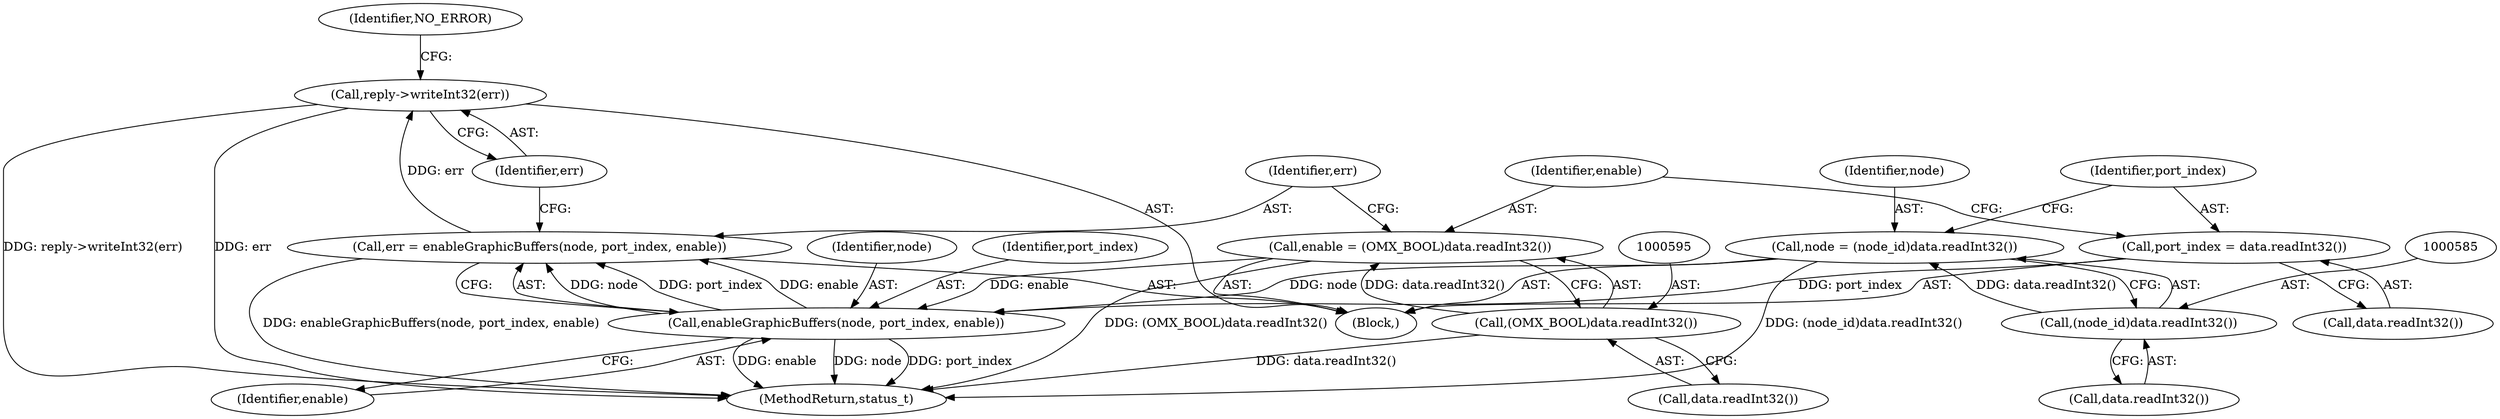 digraph "0_Android_db829699d3293f254a7387894303451a91278986@API" {
"1000604" [label="(Call,reply->writeInt32(err))"];
"1000598" [label="(Call,err = enableGraphicBuffers(node, port_index, enable))"];
"1000600" [label="(Call,enableGraphicBuffers(node, port_index, enable))"];
"1000582" [label="(Call,node = (node_id)data.readInt32())"];
"1000584" [label="(Call,(node_id)data.readInt32())"];
"1000588" [label="(Call,port_index = data.readInt32())"];
"1000592" [label="(Call,enable = (OMX_BOOL)data.readInt32())"];
"1000594" [label="(Call,(OMX_BOOL)data.readInt32())"];
"1000605" [label="(Identifier,err)"];
"1000576" [label="(Block,)"];
"1000596" [label="(Call,data.readInt32())"];
"1000598" [label="(Call,err = enableGraphicBuffers(node, port_index, enable))"];
"1000599" [label="(Identifier,err)"];
"1000592" [label="(Call,enable = (OMX_BOOL)data.readInt32())"];
"1000589" [label="(Identifier,port_index)"];
"1000584" [label="(Call,(node_id)data.readInt32())"];
"1000600" [label="(Call,enableGraphicBuffers(node, port_index, enable))"];
"1000583" [label="(Identifier,node)"];
"1000604" [label="(Call,reply->writeInt32(err))"];
"1000588" [label="(Call,port_index = data.readInt32())"];
"1000601" [label="(Identifier,node)"];
"1001353" [label="(MethodReturn,status_t)"];
"1000593" [label="(Identifier,enable)"];
"1000607" [label="(Identifier,NO_ERROR)"];
"1000602" [label="(Identifier,port_index)"];
"1000586" [label="(Call,data.readInt32())"];
"1000582" [label="(Call,node = (node_id)data.readInt32())"];
"1000590" [label="(Call,data.readInt32())"];
"1000594" [label="(Call,(OMX_BOOL)data.readInt32())"];
"1000603" [label="(Identifier,enable)"];
"1000604" -> "1000576"  [label="AST: "];
"1000604" -> "1000605"  [label="CFG: "];
"1000605" -> "1000604"  [label="AST: "];
"1000607" -> "1000604"  [label="CFG: "];
"1000604" -> "1001353"  [label="DDG: reply->writeInt32(err)"];
"1000604" -> "1001353"  [label="DDG: err"];
"1000598" -> "1000604"  [label="DDG: err"];
"1000598" -> "1000576"  [label="AST: "];
"1000598" -> "1000600"  [label="CFG: "];
"1000599" -> "1000598"  [label="AST: "];
"1000600" -> "1000598"  [label="AST: "];
"1000605" -> "1000598"  [label="CFG: "];
"1000598" -> "1001353"  [label="DDG: enableGraphicBuffers(node, port_index, enable)"];
"1000600" -> "1000598"  [label="DDG: node"];
"1000600" -> "1000598"  [label="DDG: port_index"];
"1000600" -> "1000598"  [label="DDG: enable"];
"1000600" -> "1000603"  [label="CFG: "];
"1000601" -> "1000600"  [label="AST: "];
"1000602" -> "1000600"  [label="AST: "];
"1000603" -> "1000600"  [label="AST: "];
"1000600" -> "1001353"  [label="DDG: port_index"];
"1000600" -> "1001353"  [label="DDG: enable"];
"1000600" -> "1001353"  [label="DDG: node"];
"1000582" -> "1000600"  [label="DDG: node"];
"1000588" -> "1000600"  [label="DDG: port_index"];
"1000592" -> "1000600"  [label="DDG: enable"];
"1000582" -> "1000576"  [label="AST: "];
"1000582" -> "1000584"  [label="CFG: "];
"1000583" -> "1000582"  [label="AST: "];
"1000584" -> "1000582"  [label="AST: "];
"1000589" -> "1000582"  [label="CFG: "];
"1000582" -> "1001353"  [label="DDG: (node_id)data.readInt32()"];
"1000584" -> "1000582"  [label="DDG: data.readInt32()"];
"1000584" -> "1000586"  [label="CFG: "];
"1000585" -> "1000584"  [label="AST: "];
"1000586" -> "1000584"  [label="AST: "];
"1000588" -> "1000576"  [label="AST: "];
"1000588" -> "1000590"  [label="CFG: "];
"1000589" -> "1000588"  [label="AST: "];
"1000590" -> "1000588"  [label="AST: "];
"1000593" -> "1000588"  [label="CFG: "];
"1000592" -> "1000576"  [label="AST: "];
"1000592" -> "1000594"  [label="CFG: "];
"1000593" -> "1000592"  [label="AST: "];
"1000594" -> "1000592"  [label="AST: "];
"1000599" -> "1000592"  [label="CFG: "];
"1000592" -> "1001353"  [label="DDG: (OMX_BOOL)data.readInt32()"];
"1000594" -> "1000592"  [label="DDG: data.readInt32()"];
"1000594" -> "1000596"  [label="CFG: "];
"1000595" -> "1000594"  [label="AST: "];
"1000596" -> "1000594"  [label="AST: "];
"1000594" -> "1001353"  [label="DDG: data.readInt32()"];
}
